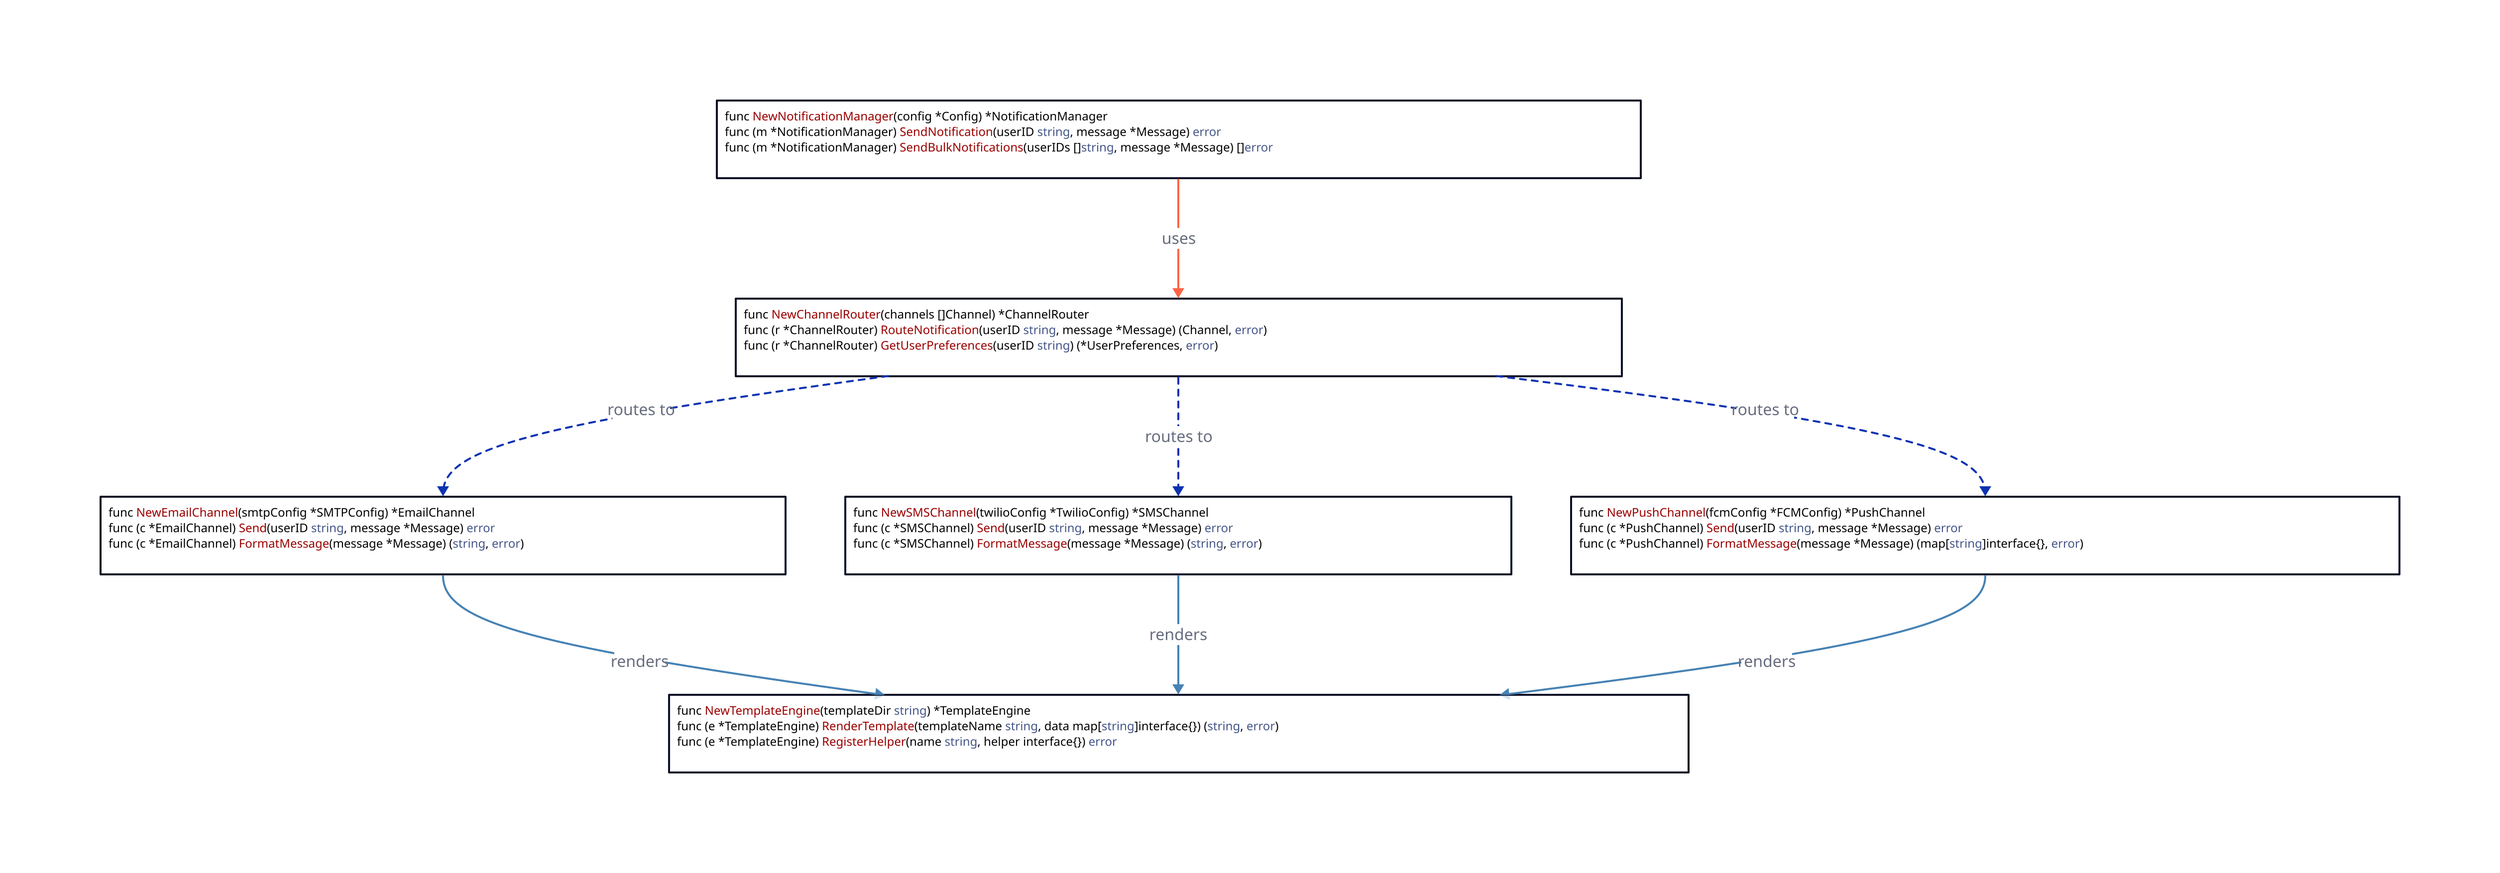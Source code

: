 notification_manager: |go
  func NewNotificationManager(config *Config) *NotificationManager
  func (m *NotificationManager) SendNotification(userID string, message *Message) error
  func (m *NotificationManager) SendBulkNotifications(userIDs []string, message *Message) []error
|

channel_router: |go
  func NewChannelRouter(channels []Channel) *ChannelRouter
  func (r *ChannelRouter) RouteNotification(userID string, message *Message) (Channel, error)
  func (r *ChannelRouter) GetUserPreferences(userID string) (*UserPreferences, error)
|

email_channel: |go
  func NewEmailChannel(smtpConfig *SMTPConfig) *EmailChannel
  func (c *EmailChannel) Send(userID string, message *Message) error
  func (c *EmailChannel) FormatMessage(message *Message) (string, error)
|

sms_channel: |go
  func NewSMSChannel(twilioConfig *TwilioConfig) *SMSChannel
  func (c *SMSChannel) Send(userID string, message *Message) error
  func (c *SMSChannel) FormatMessage(message *Message) (string, error)
|

push_channel: |go
  func NewPushChannel(fcmConfig *FCMConfig) *PushChannel
  func (c *PushChannel) Send(userID string, message *Message) error
  func (c *PushChannel) FormatMessage(message *Message) (map[string]interface{}, error)
|

template_engine: |go
  func NewTemplateEngine(templateDir string) *TemplateEngine
  func (e *TemplateEngine) RenderTemplate(templateName string, data map[string]interface{}) (string, error)
  func (e *TemplateEngine) RegisterHelper(name string, helper interface{}) error
|

notification_manager -> channel_router: {
  label: "uses"
  style.stroke: "#FF6347"
}

channel_router -> email_channel: {
  label: "routes to"
  style.stroke-dash: 3
}

channel_router -> sms_channel: {
  label: "routes to"
  style.stroke-dash: 3
}

channel_router -> push_channel: {
  label: "routes to"
  style.stroke-dash: 3
}

email_channel -> template_engine: {
  label: "renders"
  style.stroke: "#4682B4"
}

sms_channel -> template_engine: {
  label: "renders"
  style.stroke: "#4682B4"
}

push_channel -> template_engine: {
  label: "renders"
  style.stroke: "#4682B4"
}
